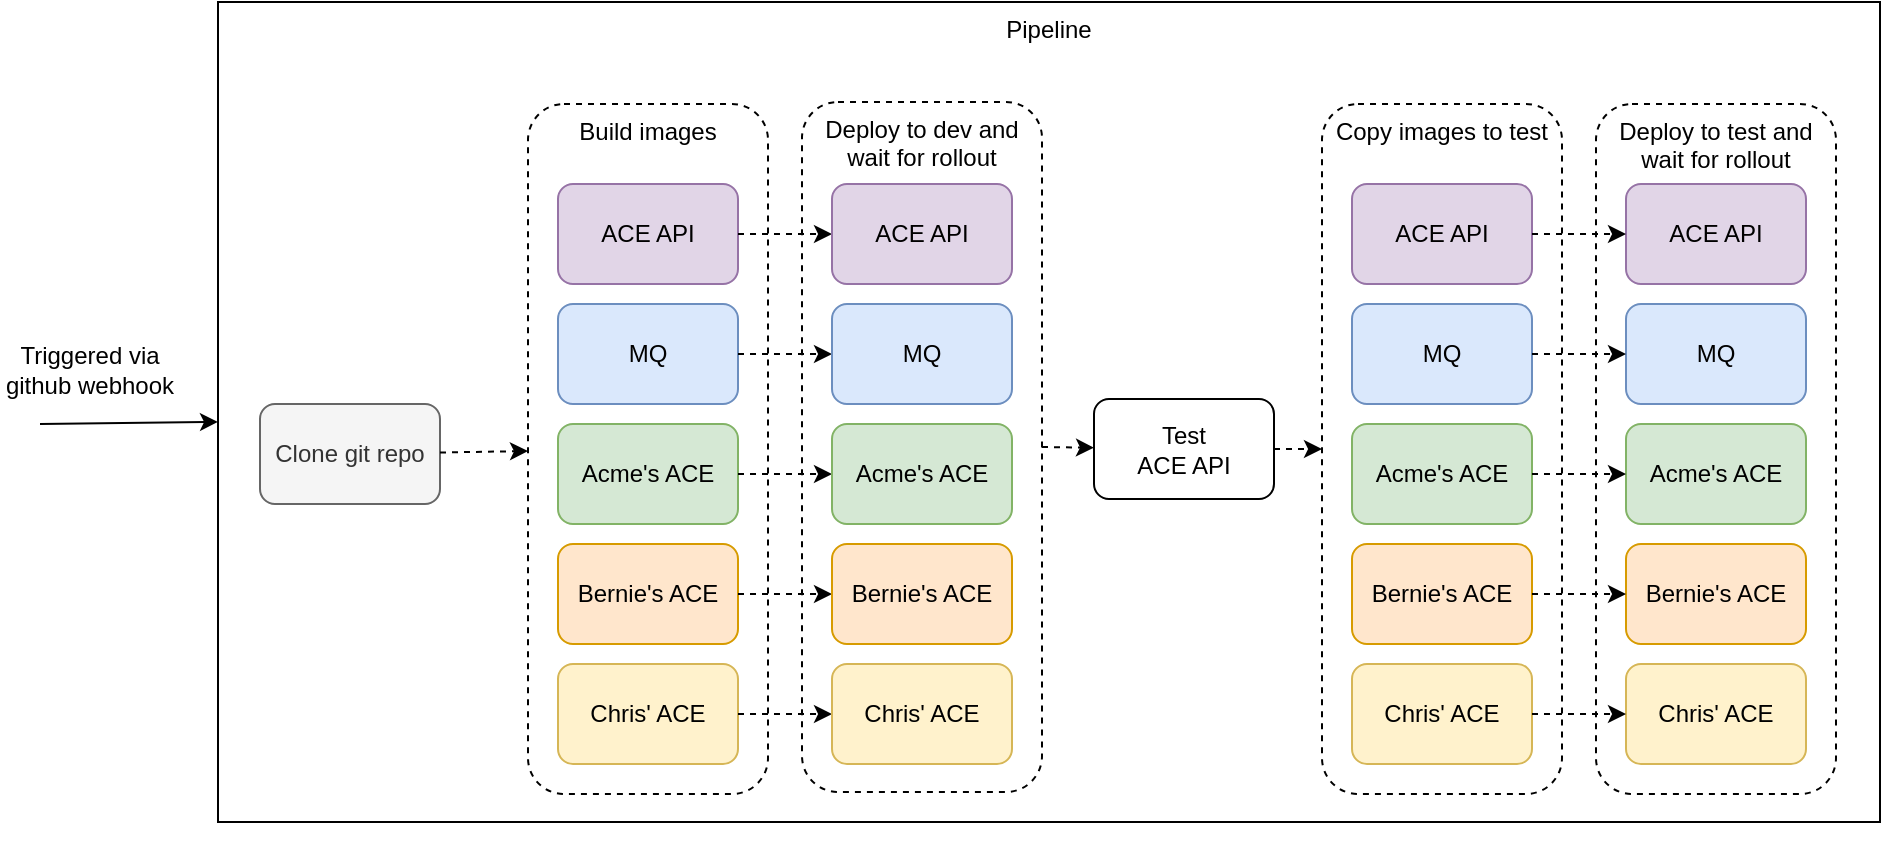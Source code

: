 <mxfile version="13.6.2" type="device"><diagram id="fbC2ZqEVtfIwZp8ysonA" name="Page-1"><mxGraphModel dx="1186" dy="1949" grid="1" gridSize="10" guides="1" tooltips="1" connect="1" arrows="1" fold="1" page="1" pageScale="1" pageWidth="827" pageHeight="1169" math="0" shadow="0"><root><mxCell id="0"/><mxCell id="1" parent="0"/><mxCell id="wHhios66HtJcoZ04QwGQ-25" value="Pipeline" style="rounded=0;whiteSpace=wrap;html=1;verticalAlign=top;" parent="1" vertex="1"><mxGeometry x="109" y="-1160" width="831" height="410" as="geometry"/></mxCell><mxCell id="wHhios66HtJcoZ04QwGQ-2" value="Deploy to dev and wait for rollout" style="rounded=1;whiteSpace=wrap;html=1;verticalAlign=top;dashed=1;" parent="1" vertex="1"><mxGeometry x="401" y="-1110" width="120" height="345" as="geometry"/></mxCell><mxCell id="wHhios66HtJcoZ04QwGQ-24" value="" style="endArrow=classic;html=1;" parent="1" target="wHhios66HtJcoZ04QwGQ-25" edge="1"><mxGeometry width="50" height="50" relative="1" as="geometry"><mxPoint x="20" y="-949" as="sourcePoint"/><mxPoint x="190" y="-1274" as="targetPoint"/></mxGeometry></mxCell><mxCell id="wHhios66HtJcoZ04QwGQ-27" value="Triggered via github webhook" style="text;html=1;strokeColor=none;fillColor=none;align=center;verticalAlign=middle;whiteSpace=wrap;rounded=0;" parent="1" vertex="1"><mxGeometry y="-986.5" width="90" height="20" as="geometry"/></mxCell><mxCell id="wHhios66HtJcoZ04QwGQ-1" value="Build images" style="rounded=1;whiteSpace=wrap;html=1;horizontal=1;verticalAlign=top;dashed=1;" parent="1" vertex="1"><mxGeometry x="264" y="-1109" width="120" height="345" as="geometry"/></mxCell><mxCell id="wHhios66HtJcoZ04QwGQ-6" value="ACE API" style="rounded=1;whiteSpace=wrap;html=1;fillColor=#e1d5e7;strokeColor=#9673a6;" parent="1" vertex="1"><mxGeometry x="279" y="-1069" width="90" height="50" as="geometry"/></mxCell><mxCell id="wHhios66HtJcoZ04QwGQ-7" value="MQ" style="rounded=1;whiteSpace=wrap;html=1;fillColor=#dae8fc;strokeColor=#6c8ebf;" parent="1" vertex="1"><mxGeometry x="279" y="-1009" width="90" height="50" as="geometry"/></mxCell><mxCell id="wHhios66HtJcoZ04QwGQ-10" value="Acme's ACE" style="rounded=1;whiteSpace=wrap;html=1;fillColor=#d5e8d4;strokeColor=#82b366;" parent="1" vertex="1"><mxGeometry x="279" y="-949" width="90" height="50" as="geometry"/></mxCell><mxCell id="wHhios66HtJcoZ04QwGQ-11" value="Bernie's ACE" style="rounded=1;whiteSpace=wrap;html=1;fillColor=#ffe6cc;strokeColor=#d79b00;" parent="1" vertex="1"><mxGeometry x="279" y="-889" width="90" height="50" as="geometry"/></mxCell><mxCell id="wHhios66HtJcoZ04QwGQ-12" value="Chris' ACE" style="rounded=1;whiteSpace=wrap;html=1;fillColor=#fff2cc;strokeColor=#d6b656;" parent="1" vertex="1"><mxGeometry x="279" y="-829" width="90" height="50" as="geometry"/></mxCell><mxCell id="wHhios66HtJcoZ04QwGQ-26" style="edgeStyle=orthogonalEdgeStyle;rounded=0;orthogonalLoop=1;jettySize=auto;html=1;exitX=0.5;exitY=1;exitDx=0;exitDy=0;" parent="1" edge="1"><mxGeometry relative="1" as="geometry"><mxPoint x="522.5" y="-749" as="sourcePoint"/><mxPoint x="522.5" y="-749" as="targetPoint"/></mxGeometry></mxCell><mxCell id="IDKiGAd4Ef--Y5HXpbBF-1" value="" style="endArrow=classic;html=1;dashed=1;" parent="1" source="wHhios66HtJcoZ04QwGQ-7" target="wHhios66HtJcoZ04QwGQ-14" edge="1"><mxGeometry width="50" height="50" relative="1" as="geometry"><mxPoint x="420" y="-929" as="sourcePoint"/><mxPoint x="470" y="-979" as="targetPoint"/></mxGeometry></mxCell><mxCell id="IDKiGAd4Ef--Y5HXpbBF-2" value="" style="endArrow=classic;html=1;dashed=1;" parent="1" source="wHhios66HtJcoZ04QwGQ-10" target="wHhios66HtJcoZ04QwGQ-15" edge="1"><mxGeometry width="50" height="50" relative="1" as="geometry"><mxPoint x="430" y="-919" as="sourcePoint"/><mxPoint x="480" y="-969" as="targetPoint"/></mxGeometry></mxCell><mxCell id="IDKiGAd4Ef--Y5HXpbBF-3" value="" style="endArrow=classic;html=1;dashed=1;" parent="1" source="wHhios66HtJcoZ04QwGQ-11" target="wHhios66HtJcoZ04QwGQ-16" edge="1"><mxGeometry width="50" height="50" relative="1" as="geometry"><mxPoint x="440" y="-909" as="sourcePoint"/><mxPoint x="490" y="-959" as="targetPoint"/></mxGeometry></mxCell><mxCell id="IDKiGAd4Ef--Y5HXpbBF-4" value="" style="endArrow=classic;html=1;dashed=1;" parent="1" source="wHhios66HtJcoZ04QwGQ-12" target="wHhios66HtJcoZ04QwGQ-17" edge="1"><mxGeometry width="50" height="50" relative="1" as="geometry"><mxPoint x="450" y="-899" as="sourcePoint"/><mxPoint x="500" y="-949" as="targetPoint"/></mxGeometry></mxCell><mxCell id="IDKiGAd4Ef--Y5HXpbBF-5" value="" style="endArrow=classic;html=1;dashed=1;" parent="1" source="wHhios66HtJcoZ04QwGQ-6" target="wHhios66HtJcoZ04QwGQ-13" edge="1"><mxGeometry width="50" height="50" relative="1" as="geometry"><mxPoint x="460" y="-889" as="sourcePoint"/><mxPoint x="510" y="-939" as="targetPoint"/></mxGeometry></mxCell><mxCell id="H2EE0aF_E2tM6S5KojOr-15" value="Test&lt;br&gt;ACE API" style="rounded=1;whiteSpace=wrap;html=1;" parent="1" vertex="1"><mxGeometry x="547" y="-961.5" width="90" height="50" as="geometry"/></mxCell><mxCell id="H2EE0aF_E2tM6S5KojOr-17" value="" style="group;dashed=1;strokeColor=none;" parent="1" vertex="1" connectable="0"><mxGeometry x="798" y="-1109" width="120" height="345" as="geometry"/></mxCell><mxCell id="H2EE0aF_E2tM6S5KojOr-18" value="Deploy to test and wait for rollout" style="rounded=1;whiteSpace=wrap;html=1;verticalAlign=top;dashed=1;" parent="H2EE0aF_E2tM6S5KojOr-17" vertex="1"><mxGeometry width="120" height="345" as="geometry"/></mxCell><mxCell id="H2EE0aF_E2tM6S5KojOr-19" value="ACE API" style="rounded=1;whiteSpace=wrap;html=1;fillColor=#e1d5e7;strokeColor=#9673a6;" parent="H2EE0aF_E2tM6S5KojOr-17" vertex="1"><mxGeometry x="15" y="40" width="90" height="50" as="geometry"/></mxCell><mxCell id="H2EE0aF_E2tM6S5KojOr-20" value="MQ" style="rounded=1;whiteSpace=wrap;html=1;fillColor=#dae8fc;strokeColor=#6c8ebf;" parent="H2EE0aF_E2tM6S5KojOr-17" vertex="1"><mxGeometry x="15" y="100" width="90" height="50" as="geometry"/></mxCell><mxCell id="H2EE0aF_E2tM6S5KojOr-21" value="Acme's ACE" style="rounded=1;whiteSpace=wrap;html=1;fillColor=#d5e8d4;strokeColor=#82b366;" parent="H2EE0aF_E2tM6S5KojOr-17" vertex="1"><mxGeometry x="15" y="160" width="90" height="50" as="geometry"/></mxCell><mxCell id="H2EE0aF_E2tM6S5KojOr-22" value="Bernie's ACE" style="rounded=1;whiteSpace=wrap;html=1;fillColor=#ffe6cc;strokeColor=#d79b00;" parent="H2EE0aF_E2tM6S5KojOr-17" vertex="1"><mxGeometry x="15" y="220" width="90" height="50" as="geometry"/></mxCell><mxCell id="H2EE0aF_E2tM6S5KojOr-23" value="Chris' ACE" style="rounded=1;whiteSpace=wrap;html=1;fillColor=#fff2cc;strokeColor=#d6b656;" parent="H2EE0aF_E2tM6S5KojOr-17" vertex="1"><mxGeometry x="15" y="280" width="90" height="50" as="geometry"/></mxCell><mxCell id="H2EE0aF_E2tM6S5KojOr-24" value="Copy images to test" style="rounded=1;whiteSpace=wrap;html=1;horizontal=1;verticalAlign=top;dashed=1;" parent="1" vertex="1"><mxGeometry x="661" y="-1109" width="120" height="345" as="geometry"/></mxCell><mxCell id="H2EE0aF_E2tM6S5KojOr-25" value="ACE API" style="rounded=1;whiteSpace=wrap;html=1;fillColor=#e1d5e7;strokeColor=#9673a6;" parent="1" vertex="1"><mxGeometry x="676" y="-1069" width="90" height="50" as="geometry"/></mxCell><mxCell id="H2EE0aF_E2tM6S5KojOr-26" value="MQ" style="rounded=1;whiteSpace=wrap;html=1;fillColor=#dae8fc;strokeColor=#6c8ebf;" parent="1" vertex="1"><mxGeometry x="676" y="-1009" width="90" height="50" as="geometry"/></mxCell><mxCell id="H2EE0aF_E2tM6S5KojOr-27" value="Acme's ACE" style="rounded=1;whiteSpace=wrap;html=1;fillColor=#d5e8d4;strokeColor=#82b366;" parent="1" vertex="1"><mxGeometry x="676" y="-949" width="90" height="50" as="geometry"/></mxCell><mxCell id="H2EE0aF_E2tM6S5KojOr-28" value="Bernie's ACE" style="rounded=1;whiteSpace=wrap;html=1;fillColor=#ffe6cc;strokeColor=#d79b00;" parent="1" vertex="1"><mxGeometry x="676" y="-889" width="90" height="50" as="geometry"/></mxCell><mxCell id="H2EE0aF_E2tM6S5KojOr-29" value="Chris' ACE" style="rounded=1;whiteSpace=wrap;html=1;fillColor=#fff2cc;strokeColor=#d6b656;" parent="1" vertex="1"><mxGeometry x="676" y="-829" width="90" height="50" as="geometry"/></mxCell><mxCell id="H2EE0aF_E2tM6S5KojOr-30" value="" style="endArrow=classic;html=1;dashed=1;" parent="1" source="H2EE0aF_E2tM6S5KojOr-26" target="H2EE0aF_E2tM6S5KojOr-20" edge="1"><mxGeometry width="50" height="50" relative="1" as="geometry"><mxPoint x="817" y="-929" as="sourcePoint"/><mxPoint x="867" y="-979" as="targetPoint"/></mxGeometry></mxCell><mxCell id="H2EE0aF_E2tM6S5KojOr-31" value="" style="endArrow=classic;html=1;dashed=1;" parent="1" source="H2EE0aF_E2tM6S5KojOr-27" target="H2EE0aF_E2tM6S5KojOr-21" edge="1"><mxGeometry width="50" height="50" relative="1" as="geometry"><mxPoint x="827" y="-919" as="sourcePoint"/><mxPoint x="877" y="-969" as="targetPoint"/></mxGeometry></mxCell><mxCell id="H2EE0aF_E2tM6S5KojOr-32" value="" style="endArrow=classic;html=1;dashed=1;" parent="1" source="H2EE0aF_E2tM6S5KojOr-28" target="H2EE0aF_E2tM6S5KojOr-22" edge="1"><mxGeometry width="50" height="50" relative="1" as="geometry"><mxPoint x="837" y="-909" as="sourcePoint"/><mxPoint x="887" y="-959" as="targetPoint"/></mxGeometry></mxCell><mxCell id="H2EE0aF_E2tM6S5KojOr-33" value="" style="endArrow=classic;html=1;dashed=1;" parent="1" source="H2EE0aF_E2tM6S5KojOr-29" target="H2EE0aF_E2tM6S5KojOr-23" edge="1"><mxGeometry width="50" height="50" relative="1" as="geometry"><mxPoint x="847" y="-899" as="sourcePoint"/><mxPoint x="897" y="-949" as="targetPoint"/></mxGeometry></mxCell><mxCell id="H2EE0aF_E2tM6S5KojOr-34" value="" style="endArrow=classic;html=1;dashed=1;" parent="1" source="H2EE0aF_E2tM6S5KojOr-25" target="H2EE0aF_E2tM6S5KojOr-19" edge="1"><mxGeometry width="50" height="50" relative="1" as="geometry"><mxPoint x="857" y="-889" as="sourcePoint"/><mxPoint x="907" y="-939" as="targetPoint"/></mxGeometry></mxCell><mxCell id="H2EE0aF_E2tM6S5KojOr-41" value="" style="endArrow=classic;html=1;dashed=1;exitX=1;exitY=0.5;exitDx=0;exitDy=0;" parent="1" source="wHhios66HtJcoZ04QwGQ-2" target="H2EE0aF_E2tM6S5KojOr-15" edge="1"><mxGeometry width="50" height="50" relative="1" as="geometry"><mxPoint x="657" y="-936.5" as="sourcePoint"/><mxPoint x="476" y="-984" as="targetPoint"/></mxGeometry></mxCell><mxCell id="H2EE0aF_E2tM6S5KojOr-42" value="" style="endArrow=classic;html=1;dashed=1;" parent="1" source="H2EE0aF_E2tM6S5KojOr-15" target="H2EE0aF_E2tM6S5KojOr-24" edge="1"><mxGeometry width="50" height="50" relative="1" as="geometry"><mxPoint x="597" y="-942" as="sourcePoint"/><mxPoint x="359" y="-974" as="targetPoint"/></mxGeometry></mxCell><mxCell id="OfqOkdMVkpewtOWR1nxJ-1" value="Clone git repo" style="rounded=1;whiteSpace=wrap;html=1;fillColor=#f5f5f5;strokeColor=#666666;fontColor=#333333;" vertex="1" parent="1"><mxGeometry x="130" y="-959" width="90" height="50" as="geometry"/></mxCell><mxCell id="OfqOkdMVkpewtOWR1nxJ-2" value="" style="endArrow=classic;html=1;dashed=1;" edge="1" parent="1" source="OfqOkdMVkpewtOWR1nxJ-1" target="wHhios66HtJcoZ04QwGQ-1"><mxGeometry width="50" height="50" relative="1" as="geometry"><mxPoint x="379" y="-974" as="sourcePoint"/><mxPoint x="270" y="-960" as="targetPoint"/></mxGeometry></mxCell><mxCell id="wHhios66HtJcoZ04QwGQ-13" value="ACE API" style="rounded=1;whiteSpace=wrap;html=1;fillColor=#e1d5e7;strokeColor=#9673a6;" parent="1" vertex="1"><mxGeometry x="416" y="-1069" width="90" height="50" as="geometry"/></mxCell><mxCell id="wHhios66HtJcoZ04QwGQ-14" value="MQ" style="rounded=1;whiteSpace=wrap;html=1;fillColor=#dae8fc;strokeColor=#6c8ebf;" parent="1" vertex="1"><mxGeometry x="416" y="-1009" width="90" height="50" as="geometry"/></mxCell><mxCell id="wHhios66HtJcoZ04QwGQ-15" value="Acme's ACE" style="rounded=1;whiteSpace=wrap;html=1;fillColor=#d5e8d4;strokeColor=#82b366;" parent="1" vertex="1"><mxGeometry x="416" y="-949" width="90" height="50" as="geometry"/></mxCell><mxCell id="wHhios66HtJcoZ04QwGQ-16" value="Bernie's ACE" style="rounded=1;whiteSpace=wrap;html=1;fillColor=#ffe6cc;strokeColor=#d79b00;" parent="1" vertex="1"><mxGeometry x="416" y="-889" width="90" height="50" as="geometry"/></mxCell><mxCell id="wHhios66HtJcoZ04QwGQ-17" value="Chris' ACE" style="rounded=1;whiteSpace=wrap;html=1;fillColor=#fff2cc;strokeColor=#d6b656;" parent="1" vertex="1"><mxGeometry x="416" y="-829" width="90" height="50" as="geometry"/></mxCell></root></mxGraphModel></diagram></mxfile>